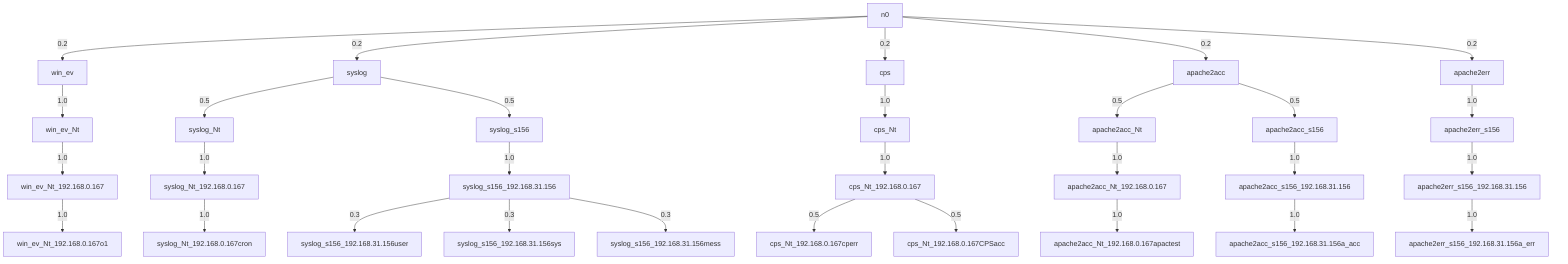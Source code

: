 graph TB;
n0 -->|0.2| win_ev;
n0 -->|0.2| syslog;
n0 -->|0.2| cps;
n0 -->|0.2| apache2acc;
n0 -->|0.2| apache2err;
win_ev -->|1.0| win_ev_Nt;
win_ev_Nt -->|1.0| win_ev_Nt_192.168.0.167;
win_ev_Nt_192.168.0.167 -->|1.0| win_ev_Nt_192.168.0.167o1;
syslog -->|0.5| syslog_Nt;
syslog -->|0.5| syslog_s156;
syslog_Nt -->|1.0| syslog_Nt_192.168.0.167;
syslog_Nt_192.168.0.167 -->|1.0| syslog_Nt_192.168.0.167cron;
syslog_s156 -->|1.0| syslog_s156_192.168.31.156;
syslog_s156_192.168.31.156 -->|0.3| syslog_s156_192.168.31.156user;
syslog_s156_192.168.31.156 -->|0.3| syslog_s156_192.168.31.156sys;
syslog_s156_192.168.31.156 -->|0.3| syslog_s156_192.168.31.156mess;
cps -->|1.0| cps_Nt;
cps_Nt -->|1.0| cps_Nt_192.168.0.167;
cps_Nt_192.168.0.167 -->|0.5| cps_Nt_192.168.0.167cperr;
cps_Nt_192.168.0.167 -->|0.5| cps_Nt_192.168.0.167CPSacc;
apache2acc -->|0.5| apache2acc_Nt;
apache2acc -->|0.5| apache2acc_s156;
apache2acc_Nt -->|1.0| apache2acc_Nt_192.168.0.167;
apache2acc_Nt_192.168.0.167 -->|1.0| apache2acc_Nt_192.168.0.167apactest;
apache2acc_s156 -->|1.0| apache2acc_s156_192.168.31.156;
apache2acc_s156_192.168.31.156 -->|1.0| apache2acc_s156_192.168.31.156a_acc;
apache2err -->|1.0| apache2err_s156;
apache2err_s156 -->|1.0| apache2err_s156_192.168.31.156;
apache2err_s156_192.168.31.156 -->|1.0| apache2err_s156_192.168.31.156a_err;